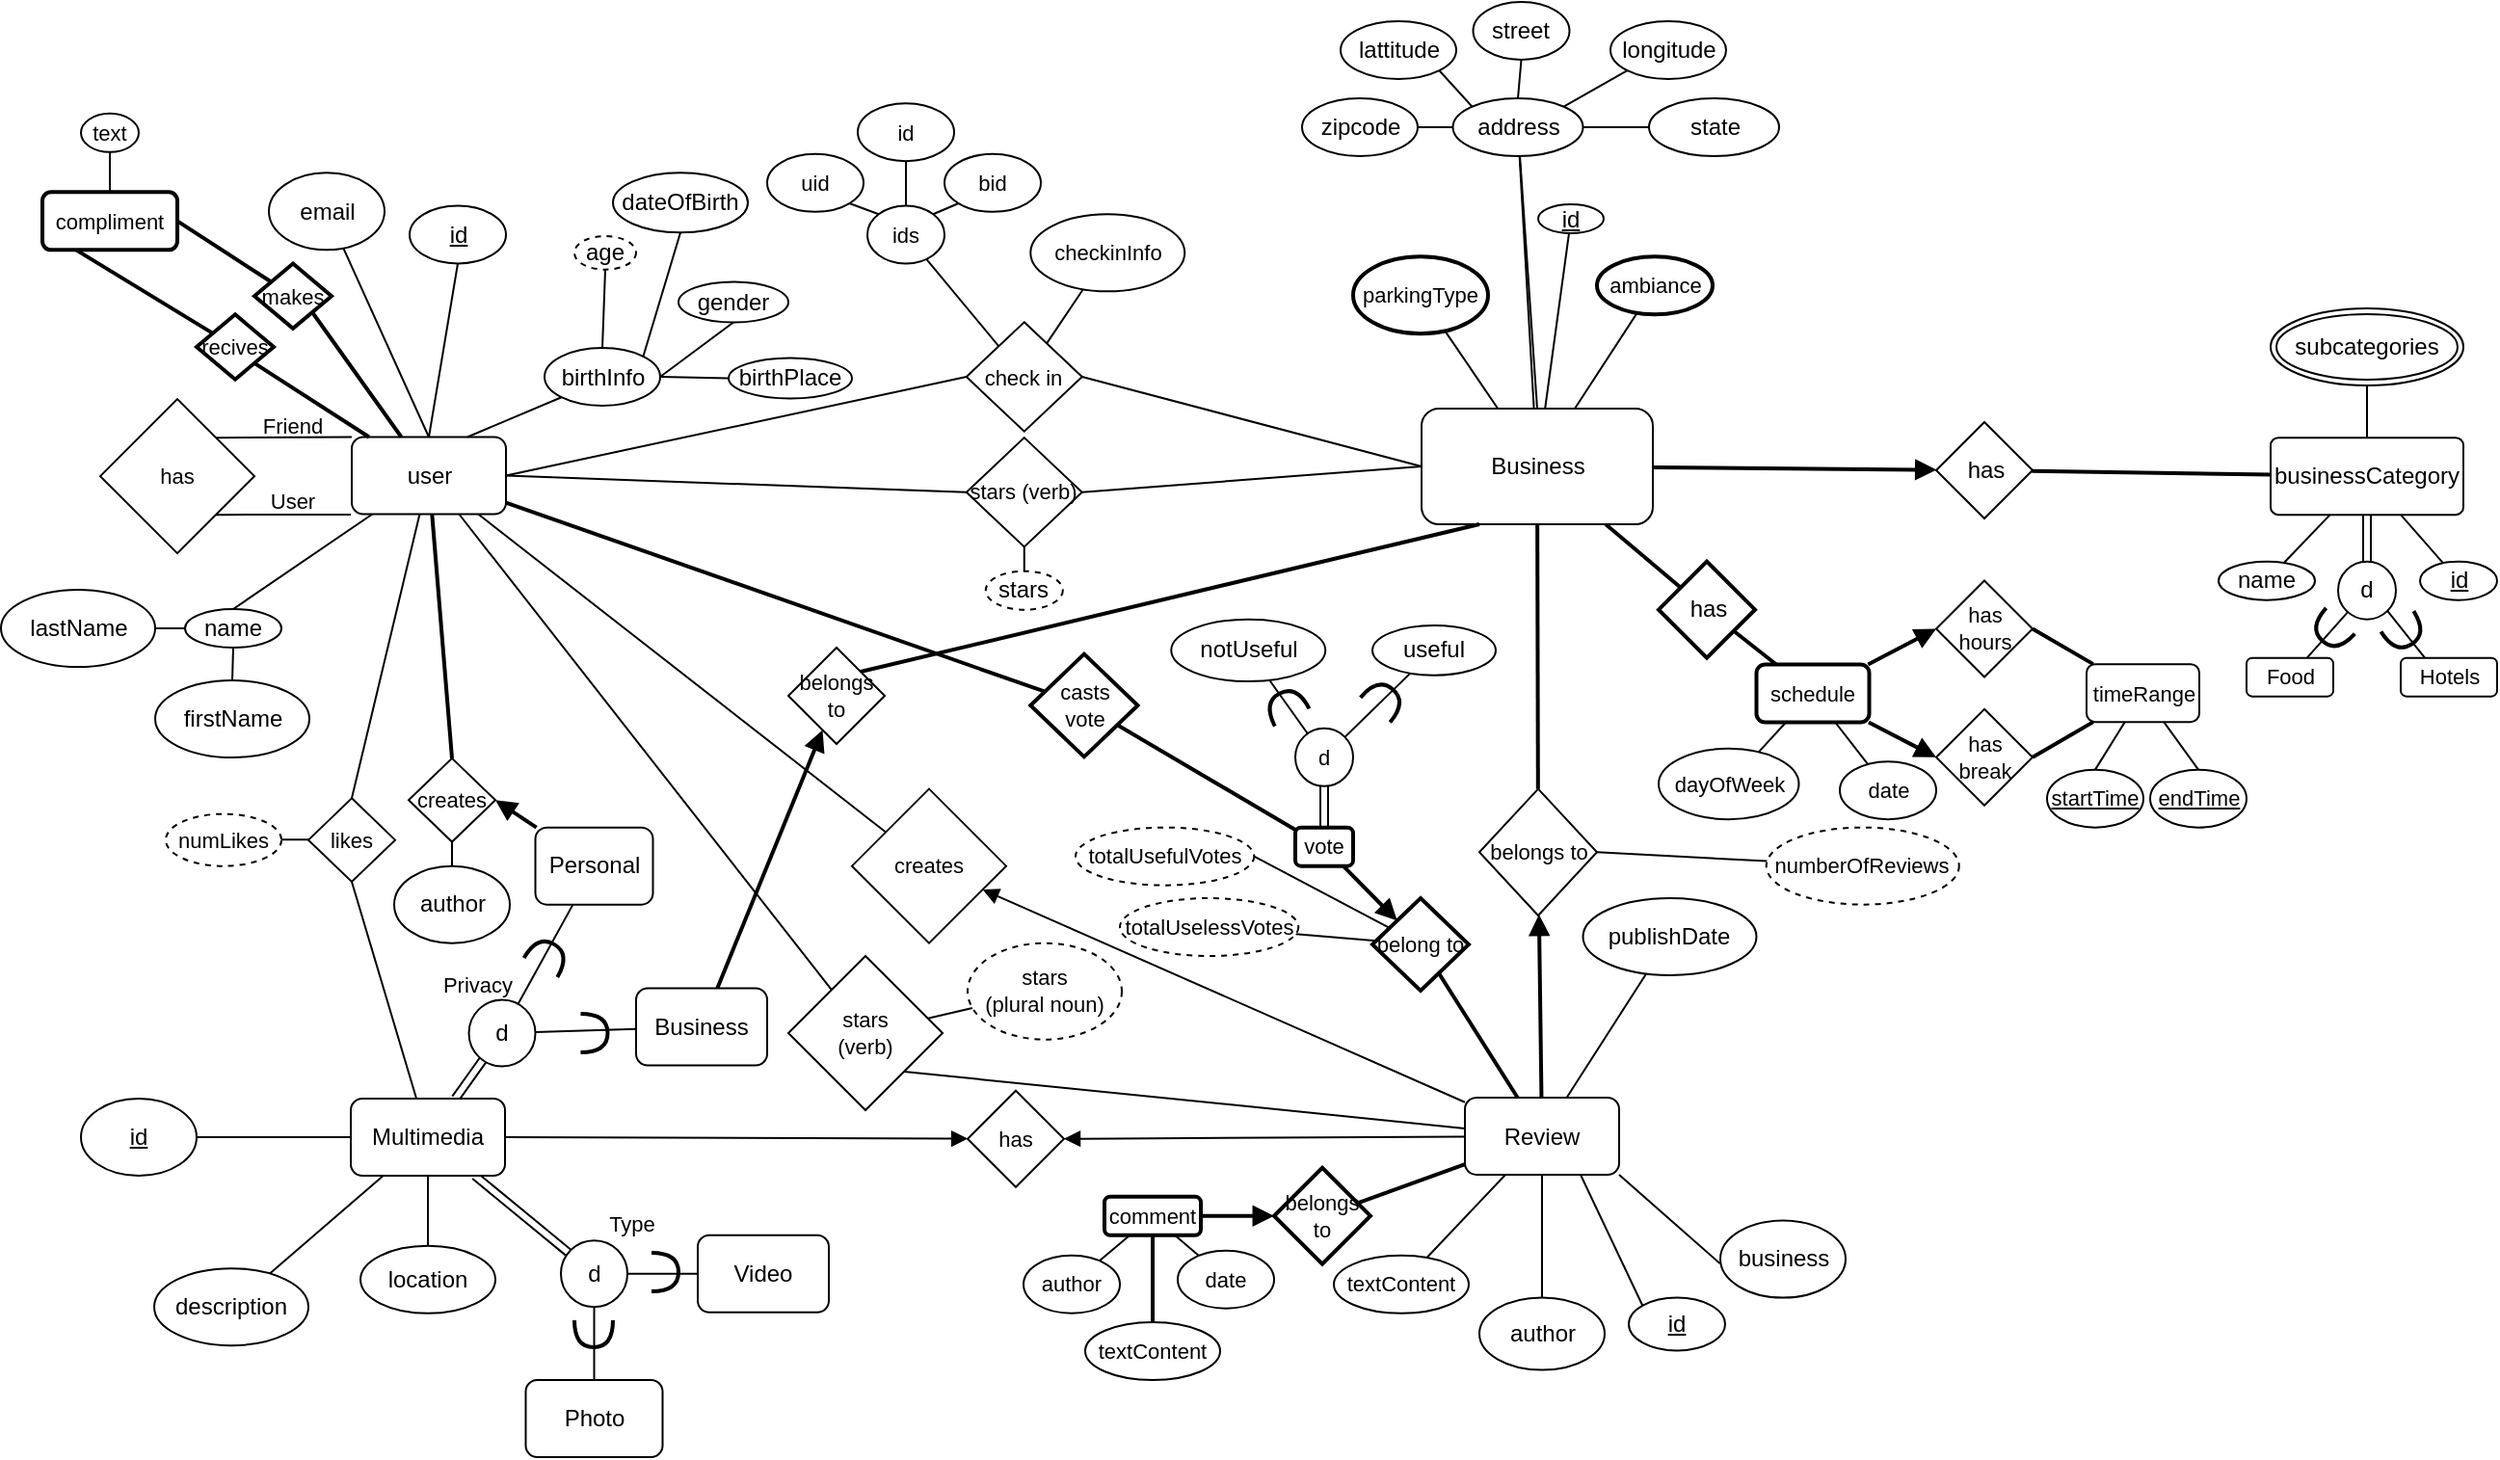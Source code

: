 <mxfile>
    <diagram name="Page-1" id="iPtElRWPh3RuLjCkUGT1">
        <mxGraphModel dx="1386" dy="489" grid="1" gridSize="10" guides="1" tooltips="1" connect="1" arrows="1" fold="1" page="1" pageScale="1" pageWidth="850" pageHeight="1100" math="0" shadow="0">
            <root>
                <mxCell id="0"/>
                <mxCell id="1" parent="0"/>
                <mxCell id="FS0p3moliFxc1-Q8TRuR-4" value="&lt;u&gt;id&lt;/u&gt;" style="ellipse;whiteSpace=wrap;html=1;" parent="1" vertex="1">
                    <mxGeometry x="220.5" y="350.75" width="50" height="30" as="geometry"/>
                </mxCell>
                <mxCell id="FS0p3moliFxc1-Q8TRuR-10" value="email" style="ellipse;whiteSpace=wrap;html=1;" parent="1" vertex="1">
                    <mxGeometry x="147.5" y="333.68" width="60" height="40" as="geometry"/>
                </mxCell>
                <mxCell id="60" style="edgeStyle=none;shape=connector;rounded=1;html=1;exitX=1;exitY=0.5;exitDx=0;exitDy=0;entryX=0;entryY=0.5;entryDx=0;entryDy=0;labelBackgroundColor=default;strokeColor=default;fontFamily=Helvetica;fontSize=11;fontColor=default;startArrow=none;startFill=0;endArrow=none;endFill=0;" parent="1" source="FS0p3moliFxc1-Q8TRuR-13" target="52" edge="1">
                    <mxGeometry relative="1" as="geometry"/>
                </mxCell>
                <mxCell id="112" style="edgeStyle=none;shape=connector;rounded=1;html=1;labelBackgroundColor=default;strokeColor=default;fontFamily=Helvetica;fontSize=11;fontColor=default;startArrow=none;startFill=0;endArrow=none;endFill=0;" parent="1" source="FS0p3moliFxc1-Q8TRuR-13" target="111" edge="1">
                    <mxGeometry relative="1" as="geometry"/>
                </mxCell>
                <mxCell id="199" style="edgeStyle=none;shape=connector;rounded=1;html=1;exitX=1;exitY=0.5;exitDx=0;exitDy=0;entryX=0;entryY=0.5;entryDx=0;entryDy=0;labelBackgroundColor=default;strokeColor=default;fontFamily=Helvetica;fontSize=11;fontColor=default;startArrow=none;startFill=0;endArrow=none;endFill=0;" parent="1" source="FS0p3moliFxc1-Q8TRuR-13" target="197" edge="1">
                    <mxGeometry relative="1" as="geometry"/>
                </mxCell>
                <mxCell id="FS0p3moliFxc1-Q8TRuR-13" value="user" style="rounded=1;whiteSpace=wrap;html=1;" parent="1" vertex="1">
                    <mxGeometry x="190.5" y="470.75" width="80" height="40" as="geometry"/>
                </mxCell>
                <mxCell id="FS0p3moliFxc1-Q8TRuR-16" value="" style="group" parent="1" connectable="0" vertex="1">
                    <mxGeometry x="104" y="560" width="50" height="20" as="geometry"/>
                </mxCell>
                <mxCell id="FS0p3moliFxc1-Q8TRuR-15" value="name" style="ellipse;whiteSpace=wrap;html=1;" parent="FS0p3moliFxc1-Q8TRuR-16" vertex="1">
                    <mxGeometry width="50" height="20" as="geometry"/>
                </mxCell>
                <mxCell id="FS0p3moliFxc1-Q8TRuR-26" value="" style="endArrow=none;html=1;rounded=0;entryX=0.5;entryY=0;entryDx=0;entryDy=0;" parent="1" source="FS0p3moliFxc1-Q8TRuR-10" target="FS0p3moliFxc1-Q8TRuR-13" edge="1">
                    <mxGeometry width="50" height="50" relative="1" as="geometry">
                        <mxPoint x="230.5" y="720.75" as="sourcePoint"/>
                        <mxPoint x="280.5" y="670.75" as="targetPoint"/>
                    </mxGeometry>
                </mxCell>
                <mxCell id="FS0p3moliFxc1-Q8TRuR-27" value="" style="endArrow=none;html=1;rounded=0;entryX=0.5;entryY=0;entryDx=0;entryDy=0;" parent="1" source="FS0p3moliFxc1-Q8TRuR-13" target="FS0p3moliFxc1-Q8TRuR-15" edge="1">
                    <mxGeometry width="50" height="50" relative="1" as="geometry">
                        <mxPoint x="210.75" y="536.5" as="sourcePoint"/>
                        <mxPoint x="280.75" y="696.5" as="targetPoint"/>
                    </mxGeometry>
                </mxCell>
                <mxCell id="FS0p3moliFxc1-Q8TRuR-28" value="" style="endArrow=none;html=1;rounded=0;entryX=0.75;entryY=0;entryDx=0;entryDy=0;exitX=0;exitY=1;exitDx=0;exitDy=0;strokeWidth=1;" parent="1" source="FS0p3moliFxc1-Q8TRuR-19" target="FS0p3moliFxc1-Q8TRuR-13" edge="1">
                    <mxGeometry width="50" height="50" relative="1" as="geometry">
                        <mxPoint x="230.5" y="720.75" as="sourcePoint"/>
                        <mxPoint x="280.5" y="670.75" as="targetPoint"/>
                    </mxGeometry>
                </mxCell>
                <mxCell id="FS0p3moliFxc1-Q8TRuR-30" value="" style="endArrow=none;html=1;rounded=0;entryX=0.5;entryY=1;entryDx=0;entryDy=0;exitX=0.5;exitY=0;exitDx=0;exitDy=0;" parent="1" source="FS0p3moliFxc1-Q8TRuR-13" target="FS0p3moliFxc1-Q8TRuR-4" edge="1">
                    <mxGeometry width="50" height="50" relative="1" as="geometry">
                        <mxPoint x="230.5" y="720.75" as="sourcePoint"/>
                        <mxPoint x="280.5" y="670.75" as="targetPoint"/>
                    </mxGeometry>
                </mxCell>
                <mxCell id="FS0p3moliFxc1-Q8TRuR-40" style="edgeStyle=none;shape=link;rounded=0;orthogonalLoop=1;jettySize=auto;html=1;" parent="1" source="FS0p3moliFxc1-Q8TRuR-31" target="FS0p3moliFxc1-Q8TRuR-39" edge="1">
                    <mxGeometry relative="1" as="geometry"/>
                </mxCell>
                <mxCell id="36" style="edgeStyle=none;shape=link;rounded=1;html=1;labelBackgroundColor=default;strokeColor=default;fontFamily=Helvetica;fontSize=11;fontColor=default;startArrow=none;startFill=0;endArrow=none;endFill=0;" parent="1" source="FS0p3moliFxc1-Q8TRuR-31" target="33" edge="1">
                    <mxGeometry relative="1" as="geometry"/>
                </mxCell>
                <mxCell id="45" style="edgeStyle=none;shape=connector;rounded=1;html=1;exitX=1;exitY=0.5;exitDx=0;exitDy=0;labelBackgroundColor=default;strokeColor=default;fontFamily=Helvetica;fontSize=11;fontColor=default;startArrow=none;startFill=0;endArrow=block;endFill=1;strokeWidth=1;" parent="1" source="FS0p3moliFxc1-Q8TRuR-31" target="44" edge="1">
                    <mxGeometry relative="1" as="geometry">
                        <mxPoint x="390" y="832.32" as="targetPoint"/>
                    </mxGeometry>
                </mxCell>
                <mxCell id="FS0p3moliFxc1-Q8TRuR-31" value="Multimedia" style="rounded=1;whiteSpace=wrap;html=1;" parent="1" vertex="1">
                    <mxGeometry x="190" y="814" width="80" height="40" as="geometry"/>
                </mxCell>
                <mxCell id="FS0p3moliFxc1-Q8TRuR-33" value="&lt;u&gt;id&lt;/u&gt;" style="ellipse;whiteSpace=wrap;html=1;" parent="1" vertex="1">
                    <mxGeometry x="50" y="814" width="60" height="40" as="geometry"/>
                </mxCell>
                <mxCell id="208" style="edgeStyle=none;shape=connector;rounded=1;html=1;labelBackgroundColor=default;strokeColor=default;fontFamily=Helvetica;fontSize=11;fontColor=default;startArrow=none;startFill=0;endArrow=none;endFill=0;" parent="1" source="FS0p3moliFxc1-Q8TRuR-34" target="205" edge="1">
                    <mxGeometry relative="1" as="geometry"/>
                </mxCell>
                <mxCell id="FS0p3moliFxc1-Q8TRuR-34" value="author" style="ellipse;whiteSpace=wrap;html=1;" parent="1" vertex="1">
                    <mxGeometry x="212.5" y="693.32" width="60" height="40" as="geometry"/>
                </mxCell>
                <mxCell id="FS0p3moliFxc1-Q8TRuR-35" value="description" style="ellipse;whiteSpace=wrap;html=1;" parent="1" vertex="1">
                    <mxGeometry x="88" y="902.07" width="80" height="40" as="geometry"/>
                </mxCell>
                <mxCell id="FS0p3moliFxc1-Q8TRuR-36" value="location" style="ellipse;whiteSpace=wrap;html=1;" parent="1" vertex="1">
                    <mxGeometry x="195" y="890.39" width="70" height="35" as="geometry"/>
                </mxCell>
                <mxCell id="FS0p3moliFxc1-Q8TRuR-45" style="edgeStyle=none;rounded=0;orthogonalLoop=1;jettySize=auto;html=1;endArrow=none;endFill=0;" parent="1" source="FS0p3moliFxc1-Q8TRuR-39" target="FS0p3moliFxc1-Q8TRuR-41" edge="1">
                    <mxGeometry relative="1" as="geometry"/>
                </mxCell>
                <mxCell id="FS0p3moliFxc1-Q8TRuR-39" value="d" style="ellipse;whiteSpace=wrap;html=1;aspect=fixed;" parent="1" vertex="1">
                    <mxGeometry x="251.25" y="762.75" width="34.5" height="34.5" as="geometry"/>
                </mxCell>
                <mxCell id="185" style="edgeStyle=none;shape=connector;rounded=1;html=1;labelBackgroundColor=default;strokeColor=default;fontFamily=Helvetica;fontSize=11;fontColor=default;startArrow=none;startFill=0;endArrow=block;endFill=1;strokeWidth=2;" parent="1" source="FS0p3moliFxc1-Q8TRuR-41" target="184" edge="1">
                    <mxGeometry relative="1" as="geometry"/>
                </mxCell>
                <mxCell id="FS0p3moliFxc1-Q8TRuR-41" value="Business" style="rounded=1;whiteSpace=wrap;html=1;" parent="1" vertex="1">
                    <mxGeometry x="338" y="756.75" width="68" height="40" as="geometry"/>
                </mxCell>
                <mxCell id="FS0p3moliFxc1-Q8TRuR-42" value="Personal" style="rounded=1;whiteSpace=wrap;html=1;" parent="1" vertex="1">
                    <mxGeometry x="285.75" y="673.32" width="61" height="40" as="geometry"/>
                </mxCell>
                <mxCell id="FS0p3moliFxc1-Q8TRuR-43" style="edgeStyle=none;shape=link;rounded=0;orthogonalLoop=1;jettySize=auto;html=1;exitX=0.5;exitY=0;exitDx=0;exitDy=0;" parent="1" source="FS0p3moliFxc1-Q8TRuR-41" target="FS0p3moliFxc1-Q8TRuR-41" edge="1">
                    <mxGeometry relative="1" as="geometry"/>
                </mxCell>
                <mxCell id="FS0p3moliFxc1-Q8TRuR-44" style="edgeStyle=none;rounded=0;orthogonalLoop=1;jettySize=auto;html=1;startArrow=none;endArrow=none;endFill=0;" parent="1" source="FS0p3moliFxc1-Q8TRuR-39" target="FS0p3moliFxc1-Q8TRuR-42" edge="1">
                    <mxGeometry relative="1" as="geometry"/>
                </mxCell>
                <mxCell id="FS0p3moliFxc1-Q8TRuR-46" value="" style="endArrow=none;html=1;rounded=0;exitX=0.5;exitY=1;exitDx=0;exitDy=0;entryX=0.5;entryY=0;entryDx=0;entryDy=0;" parent="1" source="FS0p3moliFxc1-Q8TRuR-31" target="FS0p3moliFxc1-Q8TRuR-36" edge="1">
                    <mxGeometry width="50" height="50" relative="1" as="geometry">
                        <mxPoint x="270" y="814" as="sourcePoint"/>
                        <mxPoint x="320" y="764" as="targetPoint"/>
                    </mxGeometry>
                </mxCell>
                <mxCell id="FS0p3moliFxc1-Q8TRuR-47" value="" style="endArrow=none;html=1;rounded=0;entryX=0;entryY=0.5;entryDx=0;entryDy=0;exitX=1;exitY=0.5;exitDx=0;exitDy=0;" parent="1" source="FS0p3moliFxc1-Q8TRuR-33" target="FS0p3moliFxc1-Q8TRuR-31" edge="1">
                    <mxGeometry width="50" height="50" relative="1" as="geometry">
                        <mxPoint x="270" y="944" as="sourcePoint"/>
                        <mxPoint x="320" y="894" as="targetPoint"/>
                    </mxGeometry>
                </mxCell>
                <mxCell id="FS0p3moliFxc1-Q8TRuR-50" value="" style="endArrow=none;html=1;rounded=0;" parent="1" source="FS0p3moliFxc1-Q8TRuR-35" target="FS0p3moliFxc1-Q8TRuR-31" edge="1">
                    <mxGeometry width="50" height="50" relative="1" as="geometry">
                        <mxPoint x="270" y="884" as="sourcePoint"/>
                        <mxPoint x="320" y="834" as="targetPoint"/>
                    </mxGeometry>
                </mxCell>
                <mxCell id="FS0p3moliFxc1-Q8TRuR-51" value="Review" style="rounded=1;whiteSpace=wrap;html=1;" parent="1" vertex="1">
                    <mxGeometry x="768" y="813.5" width="80" height="40" as="geometry"/>
                </mxCell>
                <mxCell id="FS0p3moliFxc1-Q8TRuR-52" value="&lt;u&gt;id&lt;/u&gt;" style="ellipse;whiteSpace=wrap;html=1;" parent="1" vertex="1">
                    <mxGeometry x="853" y="917.25" width="50" height="27.5" as="geometry"/>
                </mxCell>
                <mxCell id="FS0p3moliFxc1-Q8TRuR-53" value="publishDate" style="ellipse;whiteSpace=wrap;html=1;" parent="1" vertex="1">
                    <mxGeometry x="829.25" y="710" width="90" height="40" as="geometry"/>
                </mxCell>
                <mxCell id="FS0p3moliFxc1-Q8TRuR-55" value="author" style="ellipse;whiteSpace=wrap;html=1;" parent="1" vertex="1">
                    <mxGeometry x="775.5" y="917.25" width="65" height="37.5" as="geometry"/>
                </mxCell>
                <mxCell id="FS0p3moliFxc1-Q8TRuR-56" value="business" style="ellipse;whiteSpace=wrap;html=1;" parent="1" vertex="1">
                    <mxGeometry x="900.5" y="877.25" width="65" height="40" as="geometry"/>
                </mxCell>
                <mxCell id="FS0p3moliFxc1-Q8TRuR-70" value="" style="endArrow=none;html=1;rounded=0;entryX=0.5;entryY=0;entryDx=0;entryDy=0;exitX=0.5;exitY=1;exitDx=0;exitDy=0;" parent="1" source="FS0p3moliFxc1-Q8TRuR-51" target="FS0p3moliFxc1-Q8TRuR-55" edge="1">
                    <mxGeometry width="50" height="50" relative="1" as="geometry">
                        <mxPoint x="768" y="853.5" as="sourcePoint"/>
                        <mxPoint x="818" y="803.5" as="targetPoint"/>
                    </mxGeometry>
                </mxCell>
                <mxCell id="FS0p3moliFxc1-Q8TRuR-71" value="" style="endArrow=none;html=1;rounded=0;exitX=0;exitY=0;exitDx=0;exitDy=0;entryX=0.75;entryY=1;entryDx=0;entryDy=0;" parent="1" source="FS0p3moliFxc1-Q8TRuR-52" target="FS0p3moliFxc1-Q8TRuR-51" edge="1">
                    <mxGeometry width="50" height="50" relative="1" as="geometry">
                        <mxPoint x="768" y="853.5" as="sourcePoint"/>
                        <mxPoint x="818" y="803.5" as="targetPoint"/>
                    </mxGeometry>
                </mxCell>
                <mxCell id="FS0p3moliFxc1-Q8TRuR-72" value="" style="endArrow=none;html=1;rounded=0;exitX=1;exitY=1;exitDx=0;exitDy=0;entryX=-0.004;entryY=0.556;entryDx=0;entryDy=0;entryPerimeter=0;" parent="1" source="FS0p3moliFxc1-Q8TRuR-51" target="FS0p3moliFxc1-Q8TRuR-56" edge="1">
                    <mxGeometry width="50" height="50" relative="1" as="geometry">
                        <mxPoint x="768" y="853.5" as="sourcePoint"/>
                        <mxPoint x="818" y="803.5" as="targetPoint"/>
                    </mxGeometry>
                </mxCell>
                <mxCell id="FS0p3moliFxc1-Q8TRuR-73" value="" style="endArrow=none;html=1;rounded=0;entryX=1;entryY=1;entryDx=0;entryDy=0;" parent="1" source="FS0p3moliFxc1-Q8TRuR-51" target="189" edge="1">
                    <mxGeometry width="50" height="50" relative="1" as="geometry">
                        <mxPoint x="848" y="808.5" as="sourcePoint"/>
                        <mxPoint x="656.781" y="801.008" as="targetPoint"/>
                    </mxGeometry>
                </mxCell>
                <mxCell id="FS0p3moliFxc1-Q8TRuR-74" value="" style="endArrow=none;html=1;rounded=0;" parent="1" source="FS0p3moliFxc1-Q8TRuR-53" target="FS0p3moliFxc1-Q8TRuR-51" edge="1">
                    <mxGeometry width="50" height="50" relative="1" as="geometry">
                        <mxPoint x="768" y="853.5" as="sourcePoint"/>
                        <mxPoint x="818" y="803.5" as="targetPoint"/>
                    </mxGeometry>
                </mxCell>
                <mxCell id="93" style="edgeStyle=none;shape=connector;rounded=1;html=1;labelBackgroundColor=default;strokeColor=default;fontFamily=Helvetica;fontSize=11;fontColor=default;startArrow=none;startFill=0;endArrow=none;endFill=0;strokeWidth=2;" parent="1" source="FS0p3moliFxc1-Q8TRuR-75" target="92" edge="1">
                    <mxGeometry relative="1" as="geometry"/>
                </mxCell>
                <mxCell id="234" style="edgeStyle=none;shape=connector;rounded=1;html=1;labelBackgroundColor=default;strokeColor=default;fontFamily=Helvetica;fontSize=11;fontColor=default;startArrow=none;startFill=0;endArrow=none;endFill=0;" parent="1" source="FS0p3moliFxc1-Q8TRuR-75" target="232" edge="1">
                    <mxGeometry relative="1" as="geometry"/>
                </mxCell>
                <mxCell id="FS0p3moliFxc1-Q8TRuR-75" value="Business" style="rounded=1;whiteSpace=wrap;html=1;" parent="1" vertex="1">
                    <mxGeometry x="745.5" y="456" width="120" height="60" as="geometry"/>
                </mxCell>
                <mxCell id="FS0p3moliFxc1-Q8TRuR-61" value="notUseful" style="ellipse;whiteSpace=wrap;html=1;" parent="1" vertex="1">
                    <mxGeometry x="615.63" y="565.32" width="80" height="32.18" as="geometry"/>
                </mxCell>
                <mxCell id="FS0p3moliFxc1-Q8TRuR-60" value="useful" style="ellipse;whiteSpace=wrap;html=1;" parent="1" vertex="1">
                    <mxGeometry x="720" y="568.5" width="64" height="25.82" as="geometry"/>
                </mxCell>
                <mxCell id="5LiRAlSjJbCMQmVI5KmH-1" value="" style="endArrow=none;html=1;rounded=0;" parent="1" source="118" target="FS0p3moliFxc1-Q8TRuR-61" edge="1">
                    <mxGeometry width="50" height="50" relative="1" as="geometry">
                        <mxPoint x="732.04" y="723.25" as="sourcePoint"/>
                        <mxPoint x="1160.5" y="873.5" as="targetPoint"/>
                    </mxGeometry>
                </mxCell>
                <mxCell id="5LiRAlSjJbCMQmVI5KmH-2" value="" style="endArrow=none;html=1;rounded=0;" parent="1" source="118" target="FS0p3moliFxc1-Q8TRuR-60" edge="1">
                    <mxGeometry width="50" height="50" relative="1" as="geometry">
                        <mxPoint x="741.472" y="735.713" as="sourcePoint"/>
                        <mxPoint x="989" y="830.18" as="targetPoint"/>
                    </mxGeometry>
                </mxCell>
                <mxCell id="FS0p3moliFxc1-Q8TRuR-5" value="firstName" style="ellipse;whiteSpace=wrap;html=1;" parent="1" vertex="1">
                    <mxGeometry x="88.5" y="597" width="80" height="40" as="geometry"/>
                </mxCell>
                <mxCell id="FS0p3moliFxc1-Q8TRuR-6" value="lastName" style="ellipse;whiteSpace=wrap;html=1;" parent="1" vertex="1">
                    <mxGeometry x="8.5" y="550" width="80" height="40" as="geometry"/>
                </mxCell>
                <mxCell id="5LiRAlSjJbCMQmVI5KmH-4" value="" style="endArrow=none;html=1;rounded=0;entryX=0.5;entryY=0;entryDx=0;entryDy=0;exitX=0.5;exitY=1;exitDx=0;exitDy=0;" parent="1" source="FS0p3moliFxc1-Q8TRuR-15" target="FS0p3moliFxc1-Q8TRuR-5" edge="1">
                    <mxGeometry width="50" height="50" relative="1" as="geometry">
                        <mxPoint x="192.5" y="593.5" as="sourcePoint"/>
                        <mxPoint x="167.5" y="593.5" as="targetPoint"/>
                    </mxGeometry>
                </mxCell>
                <mxCell id="5LiRAlSjJbCMQmVI5KmH-5" value="" style="endArrow=none;html=1;rounded=0;exitX=0;exitY=0.5;exitDx=0;exitDy=0;entryX=1;entryY=0.5;entryDx=0;entryDy=0;" parent="1" source="FS0p3moliFxc1-Q8TRuR-15" target="FS0p3moliFxc1-Q8TRuR-6" edge="1">
                    <mxGeometry width="50" height="50" relative="1" as="geometry">
                        <mxPoint x="123" y="454.25" as="sourcePoint"/>
                        <mxPoint x="173" y="404.25" as="targetPoint"/>
                    </mxGeometry>
                </mxCell>
                <mxCell id="FS0p3moliFxc1-Q8TRuR-19" value="birthInfo" style="ellipse;whiteSpace=wrap;html=1;" parent="1" vertex="1">
                    <mxGeometry x="290.5" y="424.5" width="60" height="30" as="geometry"/>
                </mxCell>
                <mxCell id="FS0p3moliFxc1-Q8TRuR-7" value="dateOfBirth" style="ellipse;whiteSpace=wrap;html=1;" parent="1" vertex="1">
                    <mxGeometry x="326" y="333.68" width="70" height="31" as="geometry"/>
                </mxCell>
                <mxCell id="FS0p3moliFxc1-Q8TRuR-8" value="birthPlace" style="ellipse;whiteSpace=wrap;html=1;" parent="1" vertex="1">
                    <mxGeometry x="386" y="429.75" width="64" height="21" as="geometry"/>
                </mxCell>
                <mxCell id="FS0p3moliFxc1-Q8TRuR-9" value="gender" style="ellipse;whiteSpace=wrap;html=1;" parent="1" vertex="1">
                    <mxGeometry x="360" y="390.25" width="57" height="21" as="geometry"/>
                </mxCell>
                <mxCell id="FS0p3moliFxc1-Q8TRuR-18" value="age" style="ellipse;whiteSpace=wrap;dashed=1;dashed-pattern=1;html=1;" parent="1" vertex="1">
                    <mxGeometry x="306" y="366.5" width="32" height="17.36" as="geometry"/>
                </mxCell>
                <mxCell id="5LiRAlSjJbCMQmVI5KmH-9" value="" style="endArrow=none;html=1;rounded=0;exitX=0.5;exitY=1;exitDx=0;exitDy=0;entryX=0.5;entryY=0;entryDx=0;entryDy=0;" parent="1" source="FS0p3moliFxc1-Q8TRuR-18" target="FS0p3moliFxc1-Q8TRuR-19" edge="1">
                    <mxGeometry width="50" height="50" relative="1" as="geometry">
                        <mxPoint x="520.5" y="500.75" as="sourcePoint"/>
                        <mxPoint x="570.5" y="450.75" as="targetPoint"/>
                    </mxGeometry>
                </mxCell>
                <mxCell id="5LiRAlSjJbCMQmVI5KmH-10" value="" style="endArrow=none;html=1;rounded=0;entryX=0.5;entryY=1;entryDx=0;entryDy=0;exitX=1;exitY=0;exitDx=0;exitDy=0;" parent="1" source="FS0p3moliFxc1-Q8TRuR-19" target="FS0p3moliFxc1-Q8TRuR-7" edge="1">
                    <mxGeometry width="50" height="50" relative="1" as="geometry">
                        <mxPoint x="310.5" y="460.75" as="sourcePoint"/>
                        <mxPoint x="360.5" y="410.75" as="targetPoint"/>
                    </mxGeometry>
                </mxCell>
                <mxCell id="5LiRAlSjJbCMQmVI5KmH-11" value="" style="endArrow=none;html=1;rounded=0;exitX=0;exitY=0.5;exitDx=0;exitDy=0;entryX=1;entryY=0.5;entryDx=0;entryDy=0;" parent="1" source="FS0p3moliFxc1-Q8TRuR-8" target="FS0p3moliFxc1-Q8TRuR-19" edge="1">
                    <mxGeometry width="50" height="50" relative="1" as="geometry">
                        <mxPoint x="310.5" y="460.75" as="sourcePoint"/>
                        <mxPoint x="360.5" y="410.75" as="targetPoint"/>
                    </mxGeometry>
                </mxCell>
                <mxCell id="5LiRAlSjJbCMQmVI5KmH-12" value="" style="endArrow=none;html=1;rounded=0;entryX=0.5;entryY=1;entryDx=0;entryDy=0;exitX=1;exitY=0.5;exitDx=0;exitDy=0;" parent="1" source="FS0p3moliFxc1-Q8TRuR-19" target="FS0p3moliFxc1-Q8TRuR-9" edge="1">
                    <mxGeometry width="50" height="50" relative="1" as="geometry">
                        <mxPoint x="360.5" y="430.75" as="sourcePoint"/>
                        <mxPoint x="360.5" y="410.75" as="targetPoint"/>
                    </mxGeometry>
                </mxCell>
                <mxCell id="5LiRAlSjJbCMQmVI5KmH-20" value="" style="group" parent="1" connectable="0" vertex="1">
                    <mxGeometry x="631" y="265" width="319" height="108.68" as="geometry"/>
                </mxCell>
                <mxCell id="FS0p3moliFxc1-Q8TRuR-77" value="address" style="ellipse;whiteSpace=wrap;html=1;" parent="5LiRAlSjJbCMQmVI5KmH-20" vertex="1">
                    <mxGeometry x="130.75" y="30" width="67.5" height="30" as="geometry"/>
                </mxCell>
                <mxCell id="FS0p3moliFxc1-Q8TRuR-78" value="street" style="ellipse;whiteSpace=wrap;html=1;" parent="5LiRAlSjJbCMQmVI5KmH-20" vertex="1">
                    <mxGeometry x="141.25" y="-20" width="50" height="30" as="geometry"/>
                </mxCell>
                <mxCell id="FS0p3moliFxc1-Q8TRuR-79" value="zipcode" style="ellipse;whiteSpace=wrap;html=1;" parent="5LiRAlSjJbCMQmVI5KmH-20" vertex="1">
                    <mxGeometry x="52.5" y="30" width="60" height="30" as="geometry"/>
                </mxCell>
                <mxCell id="FS0p3moliFxc1-Q8TRuR-80" value="lattitude" style="ellipse;whiteSpace=wrap;html=1;" parent="5LiRAlSjJbCMQmVI5KmH-20" vertex="1">
                    <mxGeometry x="72.5" y="-10" width="60" height="30" as="geometry"/>
                </mxCell>
                <mxCell id="FS0p3moliFxc1-Q8TRuR-81" value="longitude" style="ellipse;whiteSpace=wrap;html=1;" parent="5LiRAlSjJbCMQmVI5KmH-20" vertex="1">
                    <mxGeometry x="212.5" y="-10" width="60" height="30" as="geometry"/>
                </mxCell>
                <mxCell id="5LiRAlSjJbCMQmVI5KmH-14" value="state" style="ellipse;whiteSpace=wrap;html=1;align=center;" parent="5LiRAlSjJbCMQmVI5KmH-20" vertex="1">
                    <mxGeometry x="232.5" y="30" width="67.5" height="30" as="geometry"/>
                </mxCell>
                <mxCell id="5LiRAlSjJbCMQmVI5KmH-18" value="" style="endArrow=none;html=1;rounded=0;entryX=0;entryY=0.5;entryDx=0;entryDy=0;exitX=1;exitY=0.5;exitDx=0;exitDy=0;" parent="5LiRAlSjJbCMQmVI5KmH-20" source="FS0p3moliFxc1-Q8TRuR-79" target="FS0p3moliFxc1-Q8TRuR-77" edge="1">
                    <mxGeometry width="50" height="50" relative="1" as="geometry">
                        <mxPoint x="122.5" y="40" as="sourcePoint"/>
                        <mxPoint x="172.5" y="-10" as="targetPoint"/>
                    </mxGeometry>
                </mxCell>
                <mxCell id="5LiRAlSjJbCMQmVI5KmH-17" value="" style="endArrow=none;html=1;rounded=0;exitX=1;exitY=1;exitDx=0;exitDy=0;entryX=0;entryY=0;entryDx=0;entryDy=0;" parent="5LiRAlSjJbCMQmVI5KmH-20" source="FS0p3moliFxc1-Q8TRuR-80" target="FS0p3moliFxc1-Q8TRuR-77" edge="1">
                    <mxGeometry width="50" height="50" relative="1" as="geometry">
                        <mxPoint x="122.5" y="40" as="sourcePoint"/>
                        <mxPoint x="172.5" y="-10" as="targetPoint"/>
                    </mxGeometry>
                </mxCell>
                <mxCell id="5LiRAlSjJbCMQmVI5KmH-15" value="" style="endArrow=none;html=1;rounded=0;exitX=0;exitY=1;exitDx=0;exitDy=0;entryX=1;entryY=0;entryDx=0;entryDy=0;" parent="5LiRAlSjJbCMQmVI5KmH-20" source="FS0p3moliFxc1-Q8TRuR-81" target="FS0p3moliFxc1-Q8TRuR-77" edge="1">
                    <mxGeometry width="50" height="50" relative="1" as="geometry">
                        <mxPoint x="122.5" y="40" as="sourcePoint"/>
                        <mxPoint x="172.5" y="-10" as="targetPoint"/>
                    </mxGeometry>
                </mxCell>
                <mxCell id="5LiRAlSjJbCMQmVI5KmH-19" value="" style="endArrow=none;html=1;rounded=0;exitX=0;exitY=0.5;exitDx=0;exitDy=0;entryX=1;entryY=0.5;entryDx=0;entryDy=0;" parent="5LiRAlSjJbCMQmVI5KmH-20" source="5LiRAlSjJbCMQmVI5KmH-14" target="FS0p3moliFxc1-Q8TRuR-77" edge="1">
                    <mxGeometry width="50" height="50" relative="1" as="geometry">
                        <mxPoint x="122.5" y="40" as="sourcePoint"/>
                        <mxPoint x="172.5" y="-10" as="targetPoint"/>
                    </mxGeometry>
                </mxCell>
                <mxCell id="5LiRAlSjJbCMQmVI5KmH-16" value="" style="endArrow=none;html=1;rounded=0;exitX=0.5;exitY=0;exitDx=0;exitDy=0;entryX=0.5;entryY=1;entryDx=0;entryDy=0;" parent="5LiRAlSjJbCMQmVI5KmH-20" source="FS0p3moliFxc1-Q8TRuR-77" target="FS0p3moliFxc1-Q8TRuR-78" edge="1">
                    <mxGeometry width="50" height="50" relative="1" as="geometry">
                        <mxPoint x="122.5" y="60" as="sourcePoint"/>
                        <mxPoint x="172.5" y="10" as="targetPoint"/>
                    </mxGeometry>
                </mxCell>
                <mxCell id="FS0p3moliFxc1-Q8TRuR-76" value="id" style="ellipse;whiteSpace=wrap;html=1;fontStyle=4" parent="5LiRAlSjJbCMQmVI5KmH-20" vertex="1">
                    <mxGeometry x="175" y="85" width="34" height="15" as="geometry"/>
                </mxCell>
                <mxCell id="5LiRAlSjJbCMQmVI5KmH-21" value="" style="endArrow=none;html=1;rounded=0;exitX=0.5;exitY=0;exitDx=0;exitDy=0;" parent="1" source="FS0p3moliFxc1-Q8TRuR-75" target="FS0p3moliFxc1-Q8TRuR-77" edge="1">
                    <mxGeometry width="50" height="50" relative="1" as="geometry">
                        <mxPoint x="755.5" y="426" as="sourcePoint"/>
                        <mxPoint x="805.5" y="376" as="targetPoint"/>
                    </mxGeometry>
                </mxCell>
                <mxCell id="5LiRAlSjJbCMQmVI5KmH-24" value="" style="endArrow=none;html=1;rounded=0;" parent="1" source="FS0p3moliFxc1-Q8TRuR-76" target="FS0p3moliFxc1-Q8TRuR-75" edge="1">
                    <mxGeometry relative="1" as="geometry">
                        <mxPoint x="705.5" y="486" as="sourcePoint"/>
                        <mxPoint x="865.5" y="486" as="targetPoint"/>
                    </mxGeometry>
                </mxCell>
                <mxCell id="16" style="edgeStyle=none;shape=connector;rounded=1;html=1;labelBackgroundColor=default;strokeColor=default;fontFamily=Helvetica;fontSize=11;fontColor=default;endArrow=none;endFill=0;fontStyle=1;strokeWidth=2;" parent="1" source="3" target="4" edge="1">
                    <mxGeometry relative="1" as="geometry"/>
                </mxCell>
                <mxCell id="22" value="" style="edgeStyle=none;shape=link;rounded=1;html=1;labelBackgroundColor=default;strokeColor=default;fontFamily=Helvetica;fontSize=11;fontColor=default;startArrow=none;startFill=0;endArrow=none;endFill=0;" parent="1" source="3" target="21" edge="1">
                    <mxGeometry relative="1" as="geometry"/>
                </mxCell>
                <mxCell id="3" value="businessCategory" style="rounded=1;arcSize=10;whiteSpace=wrap;html=1;align=center;" parent="1" vertex="1">
                    <mxGeometry x="1186" y="471.07" width="100" height="40" as="geometry"/>
                </mxCell>
                <mxCell id="17" style="edgeStyle=none;shape=connector;rounded=1;html=1;labelBackgroundColor=default;strokeColor=default;fontFamily=Helvetica;fontSize=11;fontColor=default;endArrow=none;endFill=0;startArrow=block;startFill=1;fontStyle=1;strokeWidth=2;" parent="1" source="4" target="FS0p3moliFxc1-Q8TRuR-75" edge="1">
                    <mxGeometry relative="1" as="geometry"/>
                </mxCell>
                <mxCell id="4" value="has" style="shape=rhombus;html=1;dashed=0;whitespace=wrap;perimeter=rhombusPerimeter;" parent="1" vertex="1">
                    <mxGeometry x="1012.5" y="463" width="50" height="50" as="geometry"/>
                </mxCell>
                <mxCell id="7" value="" style="endArrow=none;html=1;" parent="1" source="3" target="10" edge="1">
                    <mxGeometry width="50" height="50" relative="1" as="geometry">
                        <mxPoint x="1183.5" y="636.82" as="sourcePoint"/>
                        <mxPoint x="1303.5" y="656.82" as="targetPoint"/>
                    </mxGeometry>
                </mxCell>
                <mxCell id="10" value="subcategories" style="ellipse;shape=doubleEllipse;margin=3;whiteSpace=wrap;html=1;align=center;" parent="1" vertex="1">
                    <mxGeometry x="1186" y="404" width="100" height="40" as="geometry"/>
                </mxCell>
                <mxCell id="15" style="edgeStyle=none;html=1;endArrow=none;endFill=0;" parent="1" source="11" target="3" edge="1">
                    <mxGeometry relative="1" as="geometry">
                        <mxPoint x="1183.5" y="686.82" as="targetPoint"/>
                    </mxGeometry>
                </mxCell>
                <mxCell id="11" value="name" style="ellipse;whiteSpace=wrap;html=1;align=center;" parent="1" vertex="1">
                    <mxGeometry x="1159" y="535.32" width="50" height="20" as="geometry"/>
                </mxCell>
                <mxCell id="14" style="edgeStyle=none;html=1;endArrow=none;endFill=0;" parent="1" source="12" target="3" edge="1">
                    <mxGeometry relative="1" as="geometry">
                        <mxPoint x="1254" y="491.32" as="targetPoint"/>
                    </mxGeometry>
                </mxCell>
                <mxCell id="12" value="&lt;u&gt;id&lt;/u&gt;" style="ellipse;whiteSpace=wrap;html=1;align=center;" parent="1" vertex="1">
                    <mxGeometry x="1263.5" y="535.32" width="40" height="20" as="geometry"/>
                </mxCell>
                <mxCell id="21" value="d" style="ellipse;whiteSpace=wrap;html=1;rounded=1;arcSize=10;" parent="1" vertex="1">
                    <mxGeometry x="1221" y="535.32" width="30" height="30" as="geometry"/>
                </mxCell>
                <mxCell id="129" value="" style="edgeStyle=none;shape=connector;rounded=1;html=1;labelBackgroundColor=default;strokeColor=default;fontFamily=Helvetica;fontSize=11;fontColor=default;startArrow=none;startFill=0;endArrow=none;endFill=0;" parent="1" source="23" target="21" edge="1">
                    <mxGeometry relative="1" as="geometry"/>
                </mxCell>
                <mxCell id="23" value="Food" style="rounded=1;whiteSpace=wrap;html=1;fontFamily=Helvetica;fontSize=11;fontColor=default;" parent="1" vertex="1">
                    <mxGeometry x="1173.5" y="585.32" width="45" height="20" as="geometry"/>
                </mxCell>
                <mxCell id="24" value="Hotels" style="rounded=1;whiteSpace=wrap;html=1;fontFamily=Helvetica;fontSize=11;fontColor=default;" parent="1" vertex="1">
                    <mxGeometry x="1253.5" y="585.32" width="50" height="20" as="geometry"/>
                </mxCell>
                <mxCell id="27" value="" style="endArrow=none;html=1;rounded=1;labelBackgroundColor=default;strokeColor=default;fontFamily=Helvetica;fontSize=11;fontColor=default;shape=connector;exitX=1;exitY=1;exitDx=0;exitDy=0;entryX=0.25;entryY=0;entryDx=0;entryDy=0;" parent="1" source="21" target="24" edge="1">
                    <mxGeometry width="50" height="50" relative="1" as="geometry">
                        <mxPoint x="1183.5" y="636.82" as="sourcePoint"/>
                        <mxPoint x="1233.5" y="586.82" as="targetPoint"/>
                    </mxGeometry>
                </mxCell>
                <mxCell id="37" style="edgeStyle=none;rounded=1;html=1;labelBackgroundColor=default;strokeColor=default;fontFamily=Helvetica;fontSize=11;fontColor=default;startArrow=none;startFill=0;endArrow=none;endFill=0;" parent="1" source="33" target="34" edge="1">
                    <mxGeometry relative="1" as="geometry">
                        <mxPoint x="316" y="910" as="sourcePoint"/>
                    </mxGeometry>
                </mxCell>
                <mxCell id="38" style="edgeStyle=none;rounded=1;html=1;labelBackgroundColor=default;strokeColor=default;fontFamily=Helvetica;fontSize=11;fontColor=default;startArrow=none;startFill=0;endArrow=none;endFill=0;" parent="1" source="33" target="35" edge="1">
                    <mxGeometry relative="1" as="geometry"/>
                </mxCell>
                <mxCell id="33" value="d" style="ellipse;whiteSpace=wrap;html=1;aspect=fixed;" parent="1" vertex="1">
                    <mxGeometry x="299" y="887.57" width="34.5" height="34.5" as="geometry"/>
                </mxCell>
                <mxCell id="34" value="Photo" style="rounded=1;whiteSpace=wrap;html=1;" parent="1" vertex="1">
                    <mxGeometry x="280.75" y="960" width="71" height="40" as="geometry"/>
                </mxCell>
                <mxCell id="35" value="Video" style="rounded=1;whiteSpace=wrap;html=1;" parent="1" vertex="1">
                    <mxGeometry x="370" y="884.86" width="68" height="40" as="geometry"/>
                </mxCell>
                <mxCell id="39" value="Privacy" style="text;html=1;strokeColor=none;fillColor=none;align=center;verticalAlign=middle;whiteSpace=wrap;rounded=0;fontFamily=Helvetica;fontSize=11;fontColor=default;" parent="1" vertex="1">
                    <mxGeometry x="225.75" y="740.0" width="60" height="30" as="geometry"/>
                </mxCell>
                <mxCell id="40" value="Type" style="text;html=1;strokeColor=none;fillColor=none;align=center;verticalAlign=middle;whiteSpace=wrap;rounded=0;fontFamily=Helvetica;fontSize=11;fontColor=default;" parent="1" vertex="1">
                    <mxGeometry x="306" y="864" width="60" height="30" as="geometry"/>
                </mxCell>
                <mxCell id="46" style="edgeStyle=none;shape=connector;rounded=1;html=1;exitX=1;exitY=0.5;exitDx=0;exitDy=0;labelBackgroundColor=default;strokeColor=default;fontFamily=Helvetica;fontSize=11;fontColor=default;startArrow=block;startFill=1;endArrow=none;endFill=0;" parent="1" source="44" target="FS0p3moliFxc1-Q8TRuR-51" edge="1">
                    <mxGeometry relative="1" as="geometry">
                        <mxPoint x="750" y="870" as="targetPoint"/>
                    </mxGeometry>
                </mxCell>
                <mxCell id="44" value="has" style="rhombus;whiteSpace=wrap;html=1;fontFamily=Helvetica;fontSize=11;fontColor=default;" parent="1" vertex="1">
                    <mxGeometry x="510" y="809.86" width="50" height="50" as="geometry"/>
                </mxCell>
                <mxCell id="49" style="edgeStyle=none;shape=connector;rounded=1;html=1;exitX=0.5;exitY=1;exitDx=0;exitDy=0;labelBackgroundColor=default;strokeColor=default;fontFamily=Helvetica;fontSize=11;fontColor=default;startArrow=none;startFill=0;endArrow=none;endFill=0;" parent="1" source="48" target="FS0p3moliFxc1-Q8TRuR-31" edge="1">
                    <mxGeometry relative="1" as="geometry"/>
                </mxCell>
                <mxCell id="50" style="edgeStyle=none;shape=connector;rounded=1;html=1;exitX=0.5;exitY=0;exitDx=0;exitDy=0;labelBackgroundColor=default;strokeColor=default;fontFamily=Helvetica;fontSize=11;fontColor=default;startArrow=none;startFill=0;endArrow=none;endFill=0;" parent="1" source="48" target="FS0p3moliFxc1-Q8TRuR-13" edge="1">
                    <mxGeometry relative="1" as="geometry"/>
                </mxCell>
                <mxCell id="210" style="edgeStyle=none;shape=connector;rounded=1;html=1;labelBackgroundColor=default;strokeColor=default;fontFamily=Helvetica;fontSize=11;fontColor=default;startArrow=none;startFill=0;endArrow=none;endFill=0;" parent="1" source="48" target="209" edge="1">
                    <mxGeometry relative="1" as="geometry"/>
                </mxCell>
                <mxCell id="48" value="likes" style="rhombus;whiteSpace=wrap;html=1;fontFamily=Helvetica;fontSize=11;fontColor=default;" parent="1" vertex="1">
                    <mxGeometry x="168" y="658.16" width="45" height="43.32" as="geometry"/>
                </mxCell>
                <mxCell id="53" style="edgeStyle=none;shape=connector;rounded=1;html=1;exitX=1;exitY=0.5;exitDx=0;exitDy=0;entryX=0;entryY=0.5;entryDx=0;entryDy=0;labelBackgroundColor=default;strokeColor=default;fontFamily=Helvetica;fontSize=11;fontColor=default;startArrow=none;startFill=0;endArrow=none;endFill=0;" parent="1" source="52" target="FS0p3moliFxc1-Q8TRuR-75" edge="1">
                    <mxGeometry relative="1" as="geometry"/>
                </mxCell>
                <mxCell id="214" style="edgeStyle=none;shape=connector;rounded=1;html=1;labelBackgroundColor=default;strokeColor=default;fontFamily=Helvetica;fontSize=11;fontColor=default;startArrow=none;startFill=0;endArrow=none;endFill=0;" parent="1" source="52" target="213" edge="1">
                    <mxGeometry relative="1" as="geometry"/>
                </mxCell>
                <mxCell id="52" value="check in" style="rhombus;whiteSpace=wrap;html=1;fontFamily=Helvetica;fontSize=11;fontColor=default;" parent="1" vertex="1">
                    <mxGeometry x="509.38" y="411.17" width="60" height="56.66" as="geometry"/>
                </mxCell>
                <mxCell id="54" value="bid" style="ellipse;whiteSpace=wrap;html=1;fontFamily=Helvetica;fontSize=11;fontColor=default;" parent="1" vertex="1">
                    <mxGeometry x="498" y="323.91" width="50" height="30" as="geometry"/>
                </mxCell>
                <mxCell id="55" value="id" style="ellipse;whiteSpace=wrap;html=1;fontFamily=Helvetica;fontSize=11;fontColor=default;" parent="1" vertex="1">
                    <mxGeometry x="453" y="297.59" width="50" height="30" as="geometry"/>
                </mxCell>
                <mxCell id="56" value="uid" style="ellipse;whiteSpace=wrap;html=1;fontFamily=Helvetica;fontSize=11;fontColor=default;" parent="1" vertex="1">
                    <mxGeometry x="406" y="323.91" width="50" height="30" as="geometry"/>
                </mxCell>
                <mxCell id="57" value="" style="endArrow=none;html=1;rounded=1;labelBackgroundColor=default;strokeColor=default;fontFamily=Helvetica;fontSize=11;fontColor=default;shape=connector;entryX=1;entryY=1;entryDx=0;entryDy=0;exitX=0;exitY=0;exitDx=0;exitDy=0;" parent="1" source="211" target="56" edge="1">
                    <mxGeometry width="50" height="50" relative="1" as="geometry">
                        <mxPoint x="480" y="527.59" as="sourcePoint"/>
                        <mxPoint x="530" y="477.59" as="targetPoint"/>
                    </mxGeometry>
                </mxCell>
                <mxCell id="58" value="" style="endArrow=none;html=1;rounded=1;labelBackgroundColor=default;strokeColor=default;fontFamily=Helvetica;fontSize=11;fontColor=default;shape=connector;entryX=0;entryY=1;entryDx=0;entryDy=0;exitX=1;exitY=0;exitDx=0;exitDy=0;" parent="1" source="211" target="54" edge="1">
                    <mxGeometry width="50" height="50" relative="1" as="geometry">
                        <mxPoint x="480" y="527.59" as="sourcePoint"/>
                        <mxPoint x="530" y="477.59" as="targetPoint"/>
                    </mxGeometry>
                </mxCell>
                <mxCell id="59" value="" style="endArrow=none;html=1;rounded=1;labelBackgroundColor=default;strokeColor=default;fontFamily=Helvetica;fontSize=11;fontColor=default;shape=connector;exitX=0.5;exitY=1;exitDx=0;exitDy=0;entryX=0.5;entryY=0;entryDx=0;entryDy=0;" parent="1" source="55" target="211" edge="1">
                    <mxGeometry width="50" height="50" relative="1" as="geometry">
                        <mxPoint x="480" y="527.59" as="sourcePoint"/>
                        <mxPoint x="530" y="477.59" as="targetPoint"/>
                    </mxGeometry>
                </mxCell>
                <mxCell id="62" style="edgeStyle=none;shape=connector;rounded=1;html=1;exitX=1;exitY=0;exitDx=0;exitDy=0;entryX=0;entryY=0;entryDx=0;entryDy=0;labelBackgroundColor=default;strokeColor=default;fontFamily=Helvetica;fontSize=11;fontColor=default;startArrow=none;startFill=0;endArrow=none;endFill=0;" parent="1" source="61" target="FS0p3moliFxc1-Q8TRuR-13" edge="1">
                    <mxGeometry relative="1" as="geometry"/>
                </mxCell>
                <mxCell id="63" style="edgeStyle=none;shape=connector;rounded=1;html=1;exitX=1;exitY=1;exitDx=0;exitDy=0;labelBackgroundColor=default;strokeColor=default;fontFamily=Helvetica;fontSize=11;fontColor=default;startArrow=none;startFill=0;endArrow=none;endFill=0;" parent="1" source="61" edge="1">
                    <mxGeometry relative="1" as="geometry">
                        <mxPoint x="190" y="511" as="targetPoint"/>
                    </mxGeometry>
                </mxCell>
                <mxCell id="61" value="has" style="rhombus;whiteSpace=wrap;html=1;fontFamily=Helvetica;fontSize=11;fontColor=default;" parent="1" vertex="1">
                    <mxGeometry x="60" y="451.07" width="80" height="80" as="geometry"/>
                </mxCell>
                <mxCell id="64" value="Friend" style="text;html=1;strokeColor=none;fillColor=none;align=center;verticalAlign=middle;whiteSpace=wrap;rounded=0;fontFamily=Helvetica;fontSize=11;fontColor=default;" parent="1" vertex="1">
                    <mxGeometry x="140" y="455.75" width="40" height="18.5" as="geometry"/>
                </mxCell>
                <mxCell id="65" value="User" style="text;html=1;strokeColor=none;fillColor=none;align=center;verticalAlign=middle;whiteSpace=wrap;rounded=0;fontFamily=Helvetica;fontSize=11;fontColor=default;" parent="1" vertex="1">
                    <mxGeometry x="145" y="499" width="30" height="10" as="geometry"/>
                </mxCell>
                <mxCell id="70" style="edgeStyle=none;shape=connector;rounded=1;html=1;labelBackgroundColor=default;strokeColor=default;fontFamily=Helvetica;fontSize=11;fontColor=default;startArrow=none;startFill=0;endArrow=none;endFill=0;strokeWidth=2;" parent="1" source="69" target="FS0p3moliFxc1-Q8TRuR-75" edge="1">
                    <mxGeometry relative="1" as="geometry"/>
                </mxCell>
                <mxCell id="71" style="edgeStyle=none;shape=connector;rounded=1;html=1;labelBackgroundColor=default;strokeColor=default;fontFamily=Helvetica;fontSize=11;fontColor=default;startArrow=block;startFill=1;endArrow=none;endFill=0;strokeWidth=2;" parent="1" source="69" target="FS0p3moliFxc1-Q8TRuR-51" edge="1">
                    <mxGeometry relative="1" as="geometry"/>
                </mxCell>
                <mxCell id="196" style="edgeStyle=none;shape=connector;rounded=1;html=1;exitX=1;exitY=0.5;exitDx=0;exitDy=0;labelBackgroundColor=default;strokeColor=default;fontFamily=Helvetica;fontSize=11;fontColor=default;startArrow=none;startFill=0;endArrow=none;endFill=0;" parent="1" source="69" target="195" edge="1">
                    <mxGeometry relative="1" as="geometry"/>
                </mxCell>
                <mxCell id="69" value="belongs to" style="rhombus;whiteSpace=wrap;html=1;fontFamily=Helvetica;fontSize=11;fontColor=default;" parent="1" vertex="1">
                    <mxGeometry x="775.5" y="653.32" width="61" height="65.64" as="geometry"/>
                </mxCell>
                <mxCell id="85" style="edgeStyle=none;shape=connector;rounded=1;html=1;labelBackgroundColor=default;strokeColor=default;fontFamily=Helvetica;fontSize=11;fontColor=default;startArrow=none;startFill=0;endArrow=block;endFill=1;entryX=0;entryY=0.5;entryDx=0;entryDy=0;strokeWidth=2;" parent="1" source="72" target="84" edge="1">
                    <mxGeometry relative="1" as="geometry"/>
                </mxCell>
                <mxCell id="86" style="edgeStyle=none;shape=connector;rounded=1;html=1;labelBackgroundColor=default;strokeColor=default;fontFamily=Helvetica;fontSize=11;fontColor=default;startArrow=none;startFill=0;endArrow=block;endFill=1;entryX=0;entryY=0.5;entryDx=0;entryDy=0;strokeWidth=2;" parent="1" source="72" target="83" edge="1">
                    <mxGeometry relative="1" as="geometry"/>
                </mxCell>
                <mxCell id="72" value="schedule" style="rounded=1;whiteSpace=wrap;html=1;fontFamily=Helvetica;fontSize=11;fontColor=default;strokeWidth=2;" parent="1" vertex="1">
                    <mxGeometry x="919.25" y="588.75" width="58.5" height="30" as="geometry"/>
                </mxCell>
                <mxCell id="90" style="edgeStyle=none;shape=connector;rounded=1;html=1;labelBackgroundColor=default;strokeColor=default;fontFamily=Helvetica;fontSize=11;fontColor=default;startArrow=none;startFill=0;endArrow=none;endFill=0;" parent="1" source="78" target="72" edge="1">
                    <mxGeometry relative="1" as="geometry"/>
                </mxCell>
                <mxCell id="78" value="dayOfWeek" style="ellipse;whiteSpace=wrap;html=1;fontFamily=Helvetica;fontSize=11;fontColor=default;" parent="1" vertex="1">
                    <mxGeometry x="868.5" y="632.41" width="72.75" height="36.68" as="geometry"/>
                </mxCell>
                <mxCell id="89" style="edgeStyle=none;shape=connector;rounded=1;html=1;labelBackgroundColor=default;strokeColor=default;fontFamily=Helvetica;fontSize=11;fontColor=default;startArrow=none;startFill=0;endArrow=none;endFill=0;" parent="1" source="79" target="72" edge="1">
                    <mxGeometry relative="1" as="geometry"/>
                </mxCell>
                <mxCell id="79" value="date" style="ellipse;whiteSpace=wrap;html=1;fontFamily=Helvetica;fontSize=11;fontColor=default;" parent="1" vertex="1">
                    <mxGeometry x="962.5" y="639.09" width="50" height="30" as="geometry"/>
                </mxCell>
                <mxCell id="82" value="timeRange" style="rounded=1;whiteSpace=wrap;html=1;fontFamily=Helvetica;fontSize=11;fontColor=default;" parent="1" vertex="1">
                    <mxGeometry x="1090.5" y="588.57" width="58.5" height="30" as="geometry"/>
                </mxCell>
                <mxCell id="88" style="edgeStyle=none;shape=connector;rounded=1;html=1;exitX=1;exitY=0.5;exitDx=0;exitDy=0;labelBackgroundColor=default;strokeColor=default;fontFamily=Helvetica;fontSize=11;fontColor=default;startArrow=none;startFill=0;endArrow=none;endFill=0;strokeWidth=2;" parent="1" source="83" target="82" edge="1">
                    <mxGeometry relative="1" as="geometry"/>
                </mxCell>
                <mxCell id="83" value="has break" style="rhombus;whiteSpace=wrap;html=1;fontFamily=Helvetica;fontSize=11;fontColor=default;" parent="1" vertex="1">
                    <mxGeometry x="1012.5" y="611.91" width="50" height="50" as="geometry"/>
                </mxCell>
                <mxCell id="87" style="edgeStyle=none;shape=connector;rounded=1;html=1;exitX=1;exitY=0.5;exitDx=0;exitDy=0;labelBackgroundColor=default;strokeColor=default;fontFamily=Helvetica;fontSize=11;fontColor=default;startArrow=none;startFill=0;endArrow=none;endFill=0;strokeWidth=2;" parent="1" source="84" target="82" edge="1">
                    <mxGeometry relative="1" as="geometry"/>
                </mxCell>
                <mxCell id="84" value="has hours" style="rhombus;whiteSpace=wrap;html=1;fontFamily=Helvetica;fontSize=11;fontColor=default;" parent="1" vertex="1">
                    <mxGeometry x="1012.5" y="545.25" width="50" height="50" as="geometry"/>
                </mxCell>
                <mxCell id="94" style="edgeStyle=none;shape=connector;rounded=1;html=1;labelBackgroundColor=default;strokeColor=default;fontFamily=Helvetica;fontSize=11;fontColor=default;startArrow=none;startFill=0;endArrow=none;endFill=0;strokeWidth=2;" parent="1" source="92" target="72" edge="1">
                    <mxGeometry relative="1" as="geometry"/>
                </mxCell>
                <mxCell id="92" value="has" style="shape=rhombus;html=1;dashed=0;whitespace=wrap;perimeter=rhombusPerimeter;strokeWidth=2;" parent="1" vertex="1">
                    <mxGeometry x="868.5" y="535.32" width="50" height="50" as="geometry"/>
                </mxCell>
                <mxCell id="107" style="edgeStyle=none;shape=connector;rounded=1;html=1;labelBackgroundColor=default;strokeColor=default;fontFamily=Helvetica;fontSize=11;fontColor=default;startArrow=none;startFill=0;endArrow=block;endFill=1;strokeWidth=2;" parent="1" source="95" target="99" edge="1">
                    <mxGeometry relative="1" as="geometry"/>
                </mxCell>
                <mxCell id="95" value="comment" style="rounded=1;whiteSpace=wrap;html=1;fontFamily=Helvetica;fontSize=11;fontColor=default;strokeWidth=2;" parent="1" vertex="1">
                    <mxGeometry x="581" y="864.86" width="50" height="20" as="geometry"/>
                </mxCell>
                <mxCell id="102" style="edgeStyle=none;shape=connector;rounded=1;html=1;labelBackgroundColor=default;strokeColor=default;fontFamily=Helvetica;fontSize=11;fontColor=default;startArrow=none;startFill=0;endArrow=none;endFill=0;" parent="1" source="96" target="95" edge="1">
                    <mxGeometry relative="1" as="geometry"/>
                </mxCell>
                <mxCell id="96" value="author" style="ellipse;whiteSpace=wrap;html=1;fontFamily=Helvetica;fontSize=11;fontColor=default;" parent="1" vertex="1">
                    <mxGeometry x="539" y="895.39" width="50" height="30" as="geometry"/>
                </mxCell>
                <mxCell id="103" style="edgeStyle=none;shape=connector;rounded=1;html=1;labelBackgroundColor=default;strokeColor=default;fontFamily=Helvetica;fontSize=11;fontColor=default;startArrow=none;startFill=0;endArrow=none;endFill=0;" parent="1" source="97" target="95" edge="1">
                    <mxGeometry relative="1" as="geometry"/>
                </mxCell>
                <mxCell id="97" value="date" style="ellipse;whiteSpace=wrap;html=1;fontFamily=Helvetica;fontSize=11;fontColor=default;" parent="1" vertex="1">
                    <mxGeometry x="619" y="892.89" width="50" height="30" as="geometry"/>
                </mxCell>
                <mxCell id="109" style="edgeStyle=none;shape=connector;rounded=1;html=1;labelBackgroundColor=default;strokeColor=default;fontFamily=Helvetica;fontSize=11;fontColor=default;startArrow=none;startFill=0;endArrow=none;endFill=0;strokeWidth=1;" parent="1" source="130" target="FS0p3moliFxc1-Q8TRuR-51" edge="1">
                    <mxGeometry relative="1" as="geometry">
                        <mxPoint x="746.783" y="902.173" as="sourcePoint"/>
                    </mxGeometry>
                </mxCell>
                <mxCell id="108" style="edgeStyle=none;shape=connector;rounded=1;html=1;labelBackgroundColor=default;strokeColor=default;fontFamily=Helvetica;fontSize=11;fontColor=default;startArrow=none;startFill=0;endArrow=none;endFill=0;strokeWidth=2;" parent="1" source="99" target="FS0p3moliFxc1-Q8TRuR-51" edge="1">
                    <mxGeometry relative="1" as="geometry"/>
                </mxCell>
                <mxCell id="99" value="belongs to" style="rhombus;whiteSpace=wrap;html=1;fontFamily=Helvetica;fontSize=11;fontColor=default;strokeWidth=2;" parent="1" vertex="1">
                    <mxGeometry x="669" y="849.86" width="50" height="50" as="geometry"/>
                </mxCell>
                <mxCell id="105" style="edgeStyle=none;shape=connector;rounded=1;html=1;labelBackgroundColor=default;strokeColor=default;fontFamily=Helvetica;fontSize=11;fontColor=default;startArrow=none;startFill=0;endArrow=none;endFill=0;strokeWidth=2;" parent="1" source="131" target="95" edge="1">
                    <mxGeometry relative="1" as="geometry">
                        <mxPoint x="604.721" y="917.971" as="sourcePoint"/>
                    </mxGeometry>
                </mxCell>
                <mxCell id="113" style="edgeStyle=none;shape=connector;rounded=1;html=1;labelBackgroundColor=default;strokeColor=default;fontFamily=Helvetica;fontSize=11;fontColor=default;startArrow=block;startFill=1;endArrow=none;endFill=0;" parent="1" source="111" target="FS0p3moliFxc1-Q8TRuR-51" edge="1">
                    <mxGeometry relative="1" as="geometry"/>
                </mxCell>
                <mxCell id="111" value="creates" style="rhombus;whiteSpace=wrap;html=1;fontFamily=Helvetica;fontSize=11;fontColor=default;" parent="1" vertex="1">
                    <mxGeometry x="450" y="653.32" width="80" height="80" as="geometry"/>
                </mxCell>
                <mxCell id="115" style="edgeStyle=none;shape=connector;rounded=1;html=1;labelBackgroundColor=default;strokeColor=default;fontFamily=Helvetica;fontSize=11;fontColor=default;startArrow=none;startFill=0;endArrow=none;endFill=0;strokeWidth=2;" parent="1" source="114" target="FS0p3moliFxc1-Q8TRuR-13" edge="1">
                    <mxGeometry relative="1" as="geometry"/>
                </mxCell>
                <mxCell id="120" style="edgeStyle=none;shape=connector;rounded=1;html=1;labelBackgroundColor=default;strokeColor=default;fontFamily=Helvetica;fontSize=11;fontColor=default;startArrow=none;startFill=0;endArrow=none;endFill=0;strokeWidth=2;" parent="1" source="114" target="117" edge="1">
                    <mxGeometry relative="1" as="geometry"/>
                </mxCell>
                <mxCell id="114" value="casts&lt;br&gt;vote" style="rhombus;whiteSpace=wrap;html=1;fontFamily=Helvetica;fontSize=11;fontColor=default;strokeWidth=2;" parent="1" vertex="1">
                    <mxGeometry x="542.63" y="583.34" width="55.63" height="53.32" as="geometry"/>
                </mxCell>
                <mxCell id="117" value="vote" style="rounded=1;whiteSpace=wrap;html=1;fontFamily=Helvetica;fontSize=11;fontColor=default;strokeWidth=2;" parent="1" vertex="1">
                    <mxGeometry x="680" y="673.32" width="30" height="20" as="geometry"/>
                </mxCell>
                <mxCell id="119" style="edgeStyle=none;shape=link;rounded=1;html=1;labelBackgroundColor=default;strokeColor=default;fontFamily=Helvetica;fontSize=11;fontColor=default;startArrow=none;startFill=0;endArrow=none;endFill=0;" parent="1" source="118" target="117" edge="1">
                    <mxGeometry relative="1" as="geometry">
                        <mxPoint x="690" y="683" as="targetPoint"/>
                    </mxGeometry>
                </mxCell>
                <mxCell id="118" value="d" style="ellipse;whiteSpace=wrap;html=1;aspect=fixed;fontFamily=Helvetica;fontSize=11;fontColor=default;" parent="1" vertex="1">
                    <mxGeometry x="680" y="621.91" width="30" height="30" as="geometry"/>
                </mxCell>
                <mxCell id="123" style="edgeStyle=none;shape=connector;rounded=1;html=1;labelBackgroundColor=default;strokeColor=default;fontFamily=Helvetica;fontSize=11;fontColor=default;startArrow=block;startFill=1;endArrow=none;endFill=0;strokeWidth=2;" parent="1" source="122" target="117" edge="1">
                    <mxGeometry relative="1" as="geometry"/>
                </mxCell>
                <mxCell id="124" style="edgeStyle=none;shape=connector;rounded=1;html=1;labelBackgroundColor=default;strokeColor=default;fontFamily=Helvetica;fontSize=11;fontColor=default;startArrow=none;startFill=0;endArrow=none;endFill=0;strokeWidth=2;" parent="1" source="122" target="FS0p3moliFxc1-Q8TRuR-51" edge="1">
                    <mxGeometry relative="1" as="geometry"/>
                </mxCell>
                <mxCell id="122" value="belong to" style="rhombus;whiteSpace=wrap;html=1;fontFamily=Helvetica;fontSize=11;fontColor=default;strokeWidth=2;" parent="1" vertex="1">
                    <mxGeometry x="720" y="710" width="50" height="48" as="geometry"/>
                </mxCell>
                <mxCell id="130" value="textContent" style="ellipse;whiteSpace=wrap;html=1;fontFamily=Helvetica;fontSize=11;fontColor=default;" parent="1" vertex="1">
                    <mxGeometry x="700" y="895.39" width="70" height="30" as="geometry"/>
                </mxCell>
                <mxCell id="131" value="textContent" style="ellipse;whiteSpace=wrap;html=1;fontFamily=Helvetica;fontSize=11;fontColor=default;" parent="1" vertex="1">
                    <mxGeometry x="571" y="930" width="70" height="30" as="geometry"/>
                </mxCell>
                <mxCell id="135" style="edgeStyle=none;shape=connector;rounded=1;html=1;labelBackgroundColor=default;strokeColor=default;fontFamily=Helvetica;fontSize=11;fontColor=default;startArrow=block;startFill=1;endArrow=none;endFill=0;exitX=1;exitY=0.5;exitDx=0;exitDy=0;strokeWidth=2;" parent="1" source="205" target="FS0p3moliFxc1-Q8TRuR-42" edge="1">
                    <mxGeometry relative="1" as="geometry">
                        <mxPoint x="296.34" y="627.343" as="sourcePoint"/>
                    </mxGeometry>
                </mxCell>
                <mxCell id="198" style="edgeStyle=none;shape=connector;rounded=1;html=1;labelBackgroundColor=default;strokeColor=default;fontFamily=Helvetica;fontSize=11;fontColor=default;startArrow=none;startFill=0;endArrow=none;endFill=0;" parent="1" source="FS0p3moliFxc1-Q8TRuR-83" target="197" edge="1">
                    <mxGeometry relative="1" as="geometry"/>
                </mxCell>
                <mxCell id="FS0p3moliFxc1-Q8TRuR-83" value="stars" style="ellipse;whiteSpace=wrap;html=1;dashed=1;" parent="1" vertex="1">
                    <mxGeometry x="519.38" y="540.32" width="40" height="20" as="geometry"/>
                </mxCell>
                <mxCell id="145" style="edgeStyle=none;shape=connector;rounded=1;html=1;labelBackgroundColor=default;strokeColor=default;fontFamily=Helvetica;fontSize=11;fontColor=default;startArrow=none;startFill=0;endArrow=none;endFill=0;" parent="1" source="FS0p3moliFxc1-Q8TRuR-77" target="FS0p3moliFxc1-Q8TRuR-75" edge="1">
                    <mxGeometry relative="1" as="geometry"/>
                </mxCell>
                <mxCell id="176" value="" style="edgeStyle=none;shape=connector;rounded=1;html=1;labelBackgroundColor=default;strokeColor=default;fontFamily=Helvetica;fontSize=11;fontColor=default;startArrow=none;startFill=0;endArrow=none;endFill=0;exitX=1;exitY=0.5;exitDx=0;exitDy=0;strokeWidth=2;" parent="1" source="172" target="175" edge="1">
                    <mxGeometry relative="1" as="geometry"/>
                </mxCell>
                <mxCell id="172" value="compliment" style="rounded=1;whiteSpace=wrap;html=1;fontFamily=Helvetica;fontSize=11;fontColor=default;strokeWidth=2;" parent="1" vertex="1">
                    <mxGeometry x="30" y="343.68" width="70" height="30" as="geometry"/>
                </mxCell>
                <mxCell id="174" style="edgeStyle=none;shape=connector;rounded=1;html=1;labelBackgroundColor=default;strokeColor=default;fontFamily=Helvetica;fontSize=11;fontColor=default;startArrow=none;startFill=0;endArrow=none;endFill=0;" parent="1" source="173" target="172" edge="1">
                    <mxGeometry relative="1" as="geometry"/>
                </mxCell>
                <mxCell id="173" value="text" style="ellipse;whiteSpace=wrap;html=1;fontFamily=Helvetica;fontSize=11;fontColor=default;" parent="1" vertex="1">
                    <mxGeometry x="50" y="302.93" width="30" height="20" as="geometry"/>
                </mxCell>
                <mxCell id="182" style="edgeStyle=none;shape=connector;rounded=1;html=1;exitX=1;exitY=1;exitDx=0;exitDy=0;labelBackgroundColor=default;strokeColor=default;fontFamily=Helvetica;fontSize=11;fontColor=default;startArrow=none;startFill=0;endArrow=none;endFill=0;strokeWidth=2;" parent="1" source="175" target="FS0p3moliFxc1-Q8TRuR-13" edge="1">
                    <mxGeometry relative="1" as="geometry"/>
                </mxCell>
                <mxCell id="175" value="makes" style="rhombus;whiteSpace=wrap;html=1;fontFamily=Helvetica;fontSize=11;fontColor=default;strokeWidth=2;" parent="1" vertex="1">
                    <mxGeometry x="140" y="380.75" width="40" height="33.68" as="geometry"/>
                </mxCell>
                <mxCell id="180" value="" style="edgeStyle=none;shape=connector;rounded=1;html=1;labelBackgroundColor=default;strokeColor=default;fontFamily=Helvetica;fontSize=11;fontColor=default;startArrow=none;startFill=0;endArrow=none;endFill=0;exitX=0.25;exitY=1;exitDx=0;exitDy=0;strokeWidth=2;" parent="1" source="172" target="181" edge="1">
                    <mxGeometry relative="1" as="geometry">
                        <mxPoint x="83.637" y="366.5" as="sourcePoint"/>
                    </mxGeometry>
                </mxCell>
                <mxCell id="183" style="edgeStyle=none;shape=connector;rounded=1;html=1;exitX=1;exitY=1;exitDx=0;exitDy=0;labelBackgroundColor=default;strokeColor=default;fontFamily=Helvetica;fontSize=11;fontColor=default;startArrow=none;startFill=0;endArrow=none;endFill=0;strokeWidth=2;" parent="1" source="181" target="FS0p3moliFxc1-Q8TRuR-13" edge="1">
                    <mxGeometry relative="1" as="geometry">
                        <mxPoint x="230" y="500" as="targetPoint"/>
                    </mxGeometry>
                </mxCell>
                <mxCell id="181" value="recives" style="rhombus;whiteSpace=wrap;html=1;fontFamily=Helvetica;fontSize=11;fontColor=default;strokeWidth=2;" parent="1" vertex="1">
                    <mxGeometry x="110" y="407.16" width="40" height="33.68" as="geometry"/>
                </mxCell>
                <mxCell id="186" style="edgeStyle=none;shape=connector;rounded=1;html=1;exitX=1;exitY=0;exitDx=0;exitDy=0;labelBackgroundColor=default;strokeColor=default;fontFamily=Helvetica;fontSize=11;fontColor=default;startArrow=none;startFill=0;endArrow=none;endFill=0;entryX=0.25;entryY=1;entryDx=0;entryDy=0;strokeWidth=2;" parent="1" source="184" target="FS0p3moliFxc1-Q8TRuR-75" edge="1">
                    <mxGeometry relative="1" as="geometry">
                        <mxPoint x="740" y="530" as="targetPoint"/>
                    </mxGeometry>
                </mxCell>
                <mxCell id="184" value="belongs to" style="rhombus;whiteSpace=wrap;html=1;fontFamily=Helvetica;fontSize=11;fontColor=default;" parent="1" vertex="1">
                    <mxGeometry x="417" y="580" width="50" height="50" as="geometry"/>
                </mxCell>
                <mxCell id="188" style="edgeStyle=none;shape=connector;rounded=1;html=1;exitX=1;exitY=0.5;exitDx=0;exitDy=0;labelBackgroundColor=default;strokeColor=default;fontFamily=Helvetica;fontSize=11;fontColor=default;startArrow=none;startFill=0;endArrow=none;endFill=0;" parent="1" source="187" target="122" edge="1">
                    <mxGeometry relative="1" as="geometry"/>
                </mxCell>
                <mxCell id="187" value="totalUsefulVotes" style="ellipse;whiteSpace=wrap;html=1;fontFamily=Helvetica;fontSize=11;fontColor=default;dashed=1;" parent="1" vertex="1">
                    <mxGeometry x="566" y="673.32" width="92.63" height="30" as="geometry"/>
                </mxCell>
                <mxCell id="190" style="edgeStyle=none;shape=connector;rounded=1;html=1;labelBackgroundColor=default;strokeColor=default;fontFamily=Helvetica;fontSize=11;fontColor=default;startArrow=none;startFill=0;endArrow=none;endFill=0;" parent="1" source="189" target="FS0p3moliFxc1-Q8TRuR-13" edge="1">
                    <mxGeometry relative="1" as="geometry"/>
                </mxCell>
                <mxCell id="192" style="edgeStyle=none;shape=connector;rounded=1;html=1;labelBackgroundColor=default;strokeColor=default;fontFamily=Helvetica;fontSize=11;fontColor=default;startArrow=none;startFill=0;endArrow=none;endFill=0;" parent="1" source="189" target="191" edge="1">
                    <mxGeometry relative="1" as="geometry"/>
                </mxCell>
                <mxCell id="189" value="stars&lt;br&gt;(verb)" style="rhombus;whiteSpace=wrap;html=1;fontFamily=Helvetica;fontSize=11;fontColor=default;" parent="1" vertex="1">
                    <mxGeometry x="417" y="740" width="80" height="80" as="geometry"/>
                </mxCell>
                <mxCell id="191" value="stars&lt;br&gt;(plural noun)" style="ellipse;whiteSpace=wrap;html=1;fontFamily=Helvetica;fontSize=11;fontColor=default;dashed=1;" parent="1" vertex="1">
                    <mxGeometry x="510" y="733.32" width="80" height="50" as="geometry"/>
                </mxCell>
                <mxCell id="194" style="edgeStyle=none;shape=connector;rounded=1;html=1;labelBackgroundColor=default;strokeColor=default;fontFamily=Helvetica;fontSize=11;fontColor=default;startArrow=none;startFill=0;endArrow=none;endFill=0;" parent="1" source="193" target="122" edge="1">
                    <mxGeometry relative="1" as="geometry"/>
                </mxCell>
                <mxCell id="193" value="totalUselessVotes" style="ellipse;whiteSpace=wrap;html=1;fontFamily=Helvetica;fontSize=11;fontColor=default;dashed=1;" parent="1" vertex="1">
                    <mxGeometry x="589" y="710" width="92.63" height="30" as="geometry"/>
                </mxCell>
                <mxCell id="195" value="numberOfReviews" style="ellipse;whiteSpace=wrap;html=1;dashed=1;fontFamily=Helvetica;fontSize=11;fontColor=default;" parent="1" vertex="1">
                    <mxGeometry x="924.37" y="673.32" width="100" height="40" as="geometry"/>
                </mxCell>
                <mxCell id="200" style="edgeStyle=none;shape=connector;rounded=1;html=1;exitX=1;exitY=0.5;exitDx=0;exitDy=0;entryX=0;entryY=0.5;entryDx=0;entryDy=0;labelBackgroundColor=default;strokeColor=default;fontFamily=Helvetica;fontSize=11;fontColor=default;startArrow=none;startFill=0;endArrow=none;endFill=0;" parent="1" source="197" target="FS0p3moliFxc1-Q8TRuR-75" edge="1">
                    <mxGeometry relative="1" as="geometry"/>
                </mxCell>
                <mxCell id="197" value="stars (verb)" style="rhombus;whiteSpace=wrap;html=1;fontFamily=Helvetica;fontSize=11;fontColor=default;" parent="1" vertex="1">
                    <mxGeometry x="509.38" y="471.07" width="60" height="56.66" as="geometry"/>
                </mxCell>
                <mxCell id="203" style="edgeStyle=none;shape=connector;rounded=1;html=1;exitX=0.5;exitY=0;exitDx=0;exitDy=0;labelBackgroundColor=default;strokeColor=default;fontFamily=Helvetica;fontSize=11;fontColor=default;startArrow=none;startFill=0;endArrow=none;endFill=0;" parent="1" source="201" target="82" edge="1">
                    <mxGeometry relative="1" as="geometry"/>
                </mxCell>
                <mxCell id="201" value="&lt;u&gt;startTime&lt;/u&gt;" style="ellipse;whiteSpace=wrap;html=1;fontFamily=Helvetica;fontSize=11;fontColor=default;" parent="1" vertex="1">
                    <mxGeometry x="1070" y="643.32" width="50" height="30" as="geometry"/>
                </mxCell>
                <mxCell id="204" style="edgeStyle=none;shape=connector;rounded=1;html=1;exitX=0.5;exitY=0;exitDx=0;exitDy=0;labelBackgroundColor=default;strokeColor=default;fontFamily=Helvetica;fontSize=11;fontColor=default;startArrow=none;startFill=0;endArrow=none;endFill=0;" parent="1" source="202" target="82" edge="1">
                    <mxGeometry relative="1" as="geometry"/>
                </mxCell>
                <mxCell id="202" value="&lt;u&gt;endTime&lt;/u&gt;" style="ellipse;whiteSpace=wrap;html=1;fontFamily=Helvetica;fontSize=11;fontColor=default;" parent="1" vertex="1">
                    <mxGeometry x="1123.5" y="643.32" width="50" height="30" as="geometry"/>
                </mxCell>
                <mxCell id="206" style="edgeStyle=none;shape=connector;rounded=1;html=1;exitX=0.5;exitY=0;exitDx=0;exitDy=0;labelBackgroundColor=default;strokeColor=default;fontFamily=Helvetica;fontSize=11;fontColor=default;startArrow=none;startFill=0;endArrow=none;endFill=0;strokeWidth=2;" parent="1" source="205" target="FS0p3moliFxc1-Q8TRuR-13" edge="1">
                    <mxGeometry relative="1" as="geometry"/>
                </mxCell>
                <mxCell id="205" value="creates" style="rhombus;whiteSpace=wrap;html=1;fontFamily=Helvetica;fontSize=11;fontColor=default;" parent="1" vertex="1">
                    <mxGeometry x="220" y="637.43" width="45" height="43.32" as="geometry"/>
                </mxCell>
                <mxCell id="209" value="numLikes" style="ellipse;whiteSpace=wrap;html=1;fontFamily=Helvetica;fontSize=11;fontColor=default;dashed=1;" parent="1" vertex="1">
                    <mxGeometry x="94" y="666.32" width="60" height="27" as="geometry"/>
                </mxCell>
                <mxCell id="212" style="edgeStyle=none;shape=connector;rounded=1;html=1;labelBackgroundColor=default;strokeColor=default;fontFamily=Helvetica;fontSize=11;fontColor=default;startArrow=none;startFill=0;endArrow=none;endFill=0;" parent="1" source="211" target="52" edge="1">
                    <mxGeometry relative="1" as="geometry"/>
                </mxCell>
                <mxCell id="211" value="ids" style="ellipse;whiteSpace=wrap;html=1;fontFamily=Helvetica;fontSize=11;fontColor=default;" parent="1" vertex="1">
                    <mxGeometry x="458" y="350.75" width="40" height="30" as="geometry"/>
                </mxCell>
                <mxCell id="213" value="checkinInfo" style="ellipse;whiteSpace=wrap;html=1;fontFamily=Helvetica;fontSize=11;fontColor=default;" parent="1" vertex="1">
                    <mxGeometry x="542.63" y="355.18" width="80" height="40" as="geometry"/>
                </mxCell>
                <mxCell id="215" value="" style="shape=requiredInterface;html=1;verticalLabelPosition=bottom;sketch=0;strokeWidth=2;fontFamily=Helvetica;fontSize=11;fontColor=default;rotation=-60;" parent="1" vertex="1">
                    <mxGeometry x="285" y="730" width="14" height="20" as="geometry"/>
                </mxCell>
                <mxCell id="217" value="" style="shape=requiredInterface;html=1;verticalLabelPosition=bottom;sketch=0;strokeWidth=2;fontFamily=Helvetica;fontSize=11;fontColor=default;rotation=0;" parent="1" vertex="1">
                    <mxGeometry x="309.25" y="770" width="14" height="20" as="geometry"/>
                </mxCell>
                <mxCell id="218" value="" style="shape=requiredInterface;html=1;verticalLabelPosition=bottom;sketch=0;strokeWidth=2;fontFamily=Helvetica;fontSize=11;fontColor=default;rotation=0;" parent="1" vertex="1">
                    <mxGeometry x="346" y="894" width="14" height="20" as="geometry"/>
                </mxCell>
                <mxCell id="219" value="" style="shape=requiredInterface;html=1;verticalLabelPosition=bottom;sketch=0;strokeWidth=2;fontFamily=Helvetica;fontSize=11;fontColor=default;rotation=90;" parent="1" vertex="1">
                    <mxGeometry x="309" y="926" width="14" height="20" as="geometry"/>
                </mxCell>
                <mxCell id="220" value="" style="shape=requiredInterface;html=1;verticalLabelPosition=bottom;sketch=0;strokeWidth=2;fontFamily=Helvetica;fontSize=11;fontColor=default;rotation=-117;" parent="1" vertex="1">
                    <mxGeometry x="668.13" y="600" width="14" height="20" as="geometry"/>
                </mxCell>
                <mxCell id="221" value="" style="shape=requiredInterface;html=1;verticalLabelPosition=bottom;sketch=0;strokeWidth=2;fontFamily=Helvetica;fontSize=11;fontColor=default;rotation=-50;" parent="1" vertex="1">
                    <mxGeometry x="719" y="597" width="14" height="20" as="geometry"/>
                </mxCell>
                <mxCell id="230" value="" style="shape=requiredInterface;html=1;verticalLabelPosition=bottom;sketch=0;strokeWidth=2;fontFamily=Helvetica;fontSize=11;fontColor=default;rotation=132;" parent="1" vertex="1">
                    <mxGeometry x="1210.57" y="561.32" width="14" height="20" as="geometry"/>
                </mxCell>
                <mxCell id="231" value="" style="shape=requiredInterface;html=1;verticalLabelPosition=bottom;sketch=0;strokeWidth=2;fontFamily=Helvetica;fontSize=11;fontColor=default;rotation=58;" parent="1" vertex="1">
                    <mxGeometry x="1248.44" y="562.32" width="14" height="20" as="geometry"/>
                </mxCell>
                <mxCell id="232" value="parkingType" style="ellipse;whiteSpace=wrap;html=1;strokeWidth=2;fontFamily=Helvetica;fontSize=11;fontColor=default;" parent="1" vertex="1">
                    <mxGeometry x="710" y="377.16" width="70" height="40" as="geometry"/>
                </mxCell>
                <mxCell id="235" style="edgeStyle=none;shape=connector;rounded=1;html=1;labelBackgroundColor=default;strokeColor=default;fontFamily=Helvetica;fontSize=11;fontColor=default;startArrow=none;startFill=0;endArrow=none;endFill=0;" parent="1" source="233" target="FS0p3moliFxc1-Q8TRuR-75" edge="1">
                    <mxGeometry relative="1" as="geometry"/>
                </mxCell>
                <mxCell id="233" value="ambiance" style="ellipse;whiteSpace=wrap;html=1;strokeWidth=2;fontFamily=Helvetica;fontSize=11;fontColor=default;" parent="1" vertex="1">
                    <mxGeometry x="836.5" y="377.16" width="60" height="30" as="geometry"/>
                </mxCell>
            </root>
        </mxGraphModel>
    </diagram>
</mxfile>
